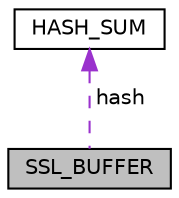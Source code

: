digraph "SSL_BUFFER"
{
  edge [fontname="Helvetica",fontsize="10",labelfontname="Helvetica",labelfontsize="10"];
  node [fontname="Helvetica",fontsize="10",shape=record];
  Node1 [label="SSL_BUFFER",height=0.2,width=0.4,color="black", fillcolor="grey75", style="filled", fontcolor="black"];
  Node2 -> Node1 [dir="back",color="darkorchid3",fontsize="10",style="dashed",label=" hash" ,fontname="Helvetica"];
  Node2 [label="HASH_SUM",height=0.2,width=0.4,color="black", fillcolor="white", style="filled",URL="$struct_h_a_s_h___s_u_m.html"];
}
